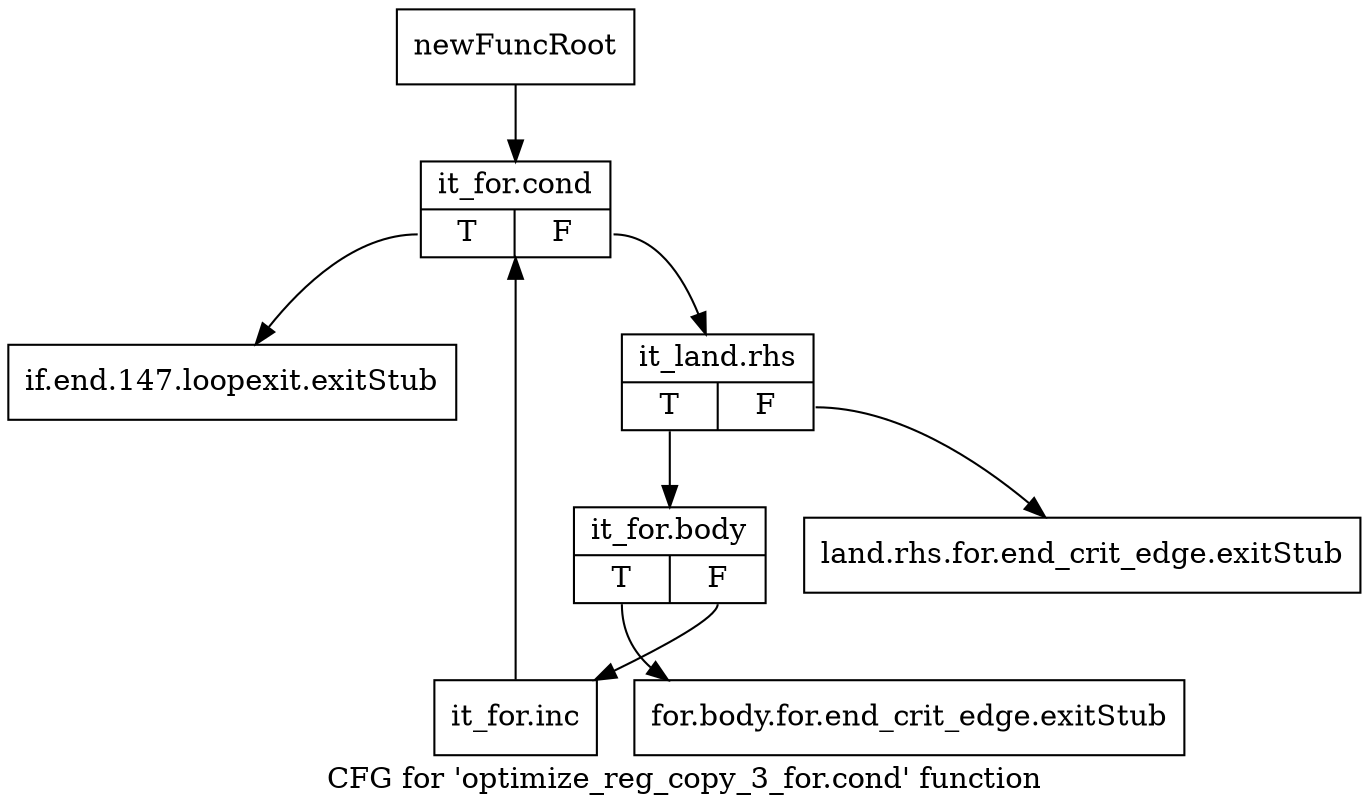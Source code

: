 digraph "CFG for 'optimize_reg_copy_3_for.cond' function" {
	label="CFG for 'optimize_reg_copy_3_for.cond' function";

	Node0xba5a290 [shape=record,label="{newFuncRoot}"];
	Node0xba5a290 -> Node0xba5a3d0;
	Node0xba5a2e0 [shape=record,label="{if.end.147.loopexit.exitStub}"];
	Node0xba5a330 [shape=record,label="{land.rhs.for.end_crit_edge.exitStub}"];
	Node0xba5a380 [shape=record,label="{for.body.for.end_crit_edge.exitStub}"];
	Node0xba5a3d0 [shape=record,label="{it_for.cond|{<s0>T|<s1>F}}"];
	Node0xba5a3d0:s0 -> Node0xba5a2e0;
	Node0xba5a3d0:s1 -> Node0xba5a420;
	Node0xba5a420 [shape=record,label="{it_land.rhs|{<s0>T|<s1>F}}"];
	Node0xba5a420:s0 -> Node0xba5a470;
	Node0xba5a420:s1 -> Node0xba5a330;
	Node0xba5a470 [shape=record,label="{it_for.body|{<s0>T|<s1>F}}"];
	Node0xba5a470:s0 -> Node0xba5a380;
	Node0xba5a470:s1 -> Node0xba5a4c0;
	Node0xba5a4c0 [shape=record,label="{it_for.inc}"];
	Node0xba5a4c0 -> Node0xba5a3d0;
}
